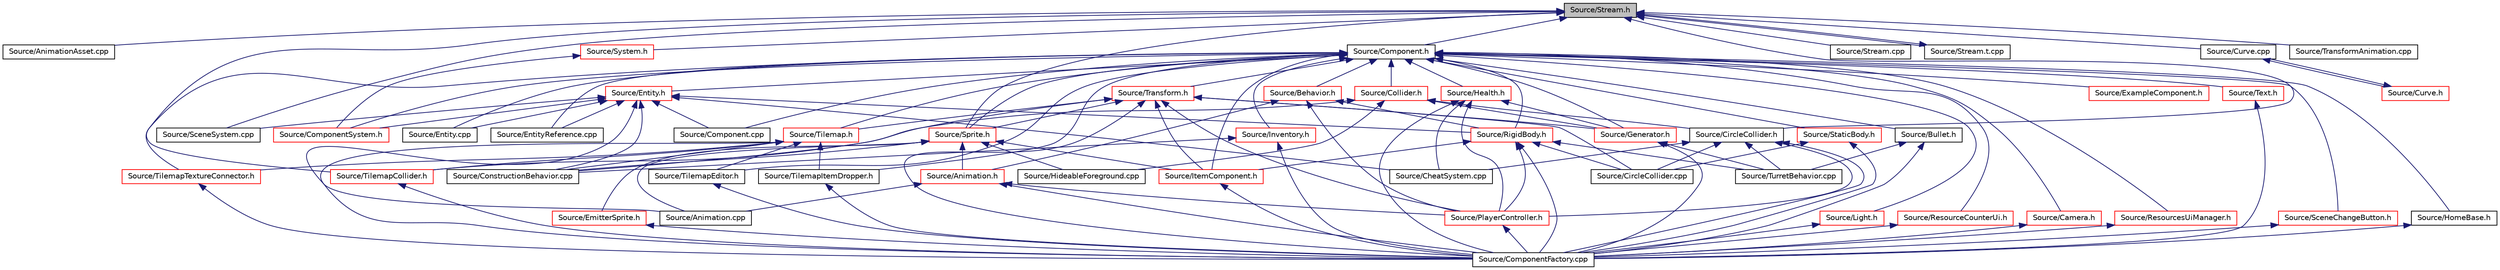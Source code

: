 digraph "Source/Stream.h"
{
 // LATEX_PDF_SIZE
  edge [fontname="Helvetica",fontsize="10",labelfontname="Helvetica",labelfontsize="10"];
  node [fontname="Helvetica",fontsize="10",shape=record];
  Node1 [label="Source/Stream.h",height=0.2,width=0.4,color="black", fillcolor="grey75", style="filled", fontcolor="black",tooltip="JSON File reading/writing."];
  Node1 -> Node2 [dir="back",color="midnightblue",fontsize="10",style="solid"];
  Node2 [label="Source/AnimationAsset.cpp",height=0.2,width=0.4,color="black", fillcolor="white", style="filled",URL="$AnimationAsset_8cpp.html",tooltip="Asset that contains information about a spritesheet animation."];
  Node1 -> Node3 [dir="back",color="midnightblue",fontsize="10",style="solid"];
  Node3 [label="Source/CircleCollider.h",height=0.2,width=0.4,color="black", fillcolor="white", style="filled",URL="$CircleCollider_8h.html",tooltip="Circle-shaped collider."];
  Node3 -> Node4 [dir="back",color="midnightblue",fontsize="10",style="solid"];
  Node4 [label="Source/CheatSystem.cpp",height=0.2,width=0.4,color="black", fillcolor="white", style="filled",URL="$CheatSystem_8cpp.html",tooltip="CheatSystem Class definition."];
  Node3 -> Node5 [dir="back",color="midnightblue",fontsize="10",style="solid"];
  Node5 [label="Source/CircleCollider.cpp",height=0.2,width=0.4,color="black", fillcolor="white", style="filled",URL="$CircleCollider_8cpp.html",tooltip="Circle-shaped collider."];
  Node3 -> Node6 [dir="back",color="midnightblue",fontsize="10",style="solid"];
  Node6 [label="Source/ComponentFactory.cpp",height=0.2,width=0.4,color="black", fillcolor="white", style="filled",URL="$ComponentFactory_8cpp.html",tooltip="Definitions for the component factory class."];
  Node3 -> Node7 [dir="back",color="midnightblue",fontsize="10",style="solid"];
  Node7 [label="Source/PlayerController.h",height=0.2,width=0.4,color="red", fillcolor="white", style="filled",URL="$PlayerController_8h.html",tooltip="PlayerController Behaviour Class."];
  Node7 -> Node6 [dir="back",color="midnightblue",fontsize="10",style="solid"];
  Node3 -> Node10 [dir="back",color="midnightblue",fontsize="10",style="solid"];
  Node10 [label="Source/TurretBehavior.cpp",height=0.2,width=0.4,color="black", fillcolor="white", style="filled",URL="$TurretBehavior_8cpp.html",tooltip="Behavior Compenent for Basic Turret"];
  Node1 -> Node11 [dir="back",color="midnightblue",fontsize="10",style="solid"];
  Node11 [label="Source/Component.h",height=0.2,width=0.4,color="black", fillcolor="white", style="filled",URL="$Component_8h.html",tooltip="Virtual component header."];
  Node11 -> Node12 [dir="back",color="midnightblue",fontsize="10",style="solid"];
  Node12 [label="Source/Behavior.h",height=0.2,width=0.4,color="red", fillcolor="white", style="filled",URL="$Behavior_8h.html",tooltip="Virtual behavior component header."];
  Node12 -> Node13 [dir="back",color="midnightblue",fontsize="10",style="solid"];
  Node13 [label="Source/Animation.h",height=0.2,width=0.4,color="red", fillcolor="white", style="filled",URL="$Animation_8h.html",tooltip="animation component class"];
  Node13 -> Node14 [dir="back",color="midnightblue",fontsize="10",style="solid"];
  Node14 [label="Source/Animation.cpp",height=0.2,width=0.4,color="black", fillcolor="white", style="filled",URL="$Animation_8cpp.html",tooltip="animation component implimentation"];
  Node13 -> Node6 [dir="back",color="midnightblue",fontsize="10",style="solid"];
  Node13 -> Node7 [dir="back",color="midnightblue",fontsize="10",style="solid"];
  Node12 -> Node7 [dir="back",color="midnightblue",fontsize="10",style="solid"];
  Node12 -> Node44 [dir="back",color="midnightblue",fontsize="10",style="solid"];
  Node44 [label="Source/RigidBody.h",height=0.2,width=0.4,color="red", fillcolor="white", style="filled",URL="$RigidBody_8h_source.html",tooltip=" "];
  Node44 -> Node5 [dir="back",color="midnightblue",fontsize="10",style="solid"];
  Node44 -> Node6 [dir="back",color="midnightblue",fontsize="10",style="solid"];
  Node44 -> Node53 [dir="back",color="midnightblue",fontsize="10",style="solid"];
  Node53 [label="Source/ItemComponent.h",height=0.2,width=0.4,color="red", fillcolor="white", style="filled",URL="$ItemComponent_8h.html",tooltip="Item in the world that can be picked up."];
  Node53 -> Node6 [dir="back",color="midnightblue",fontsize="10",style="solid"];
  Node44 -> Node7 [dir="back",color="midnightblue",fontsize="10",style="solid"];
  Node44 -> Node10 [dir="back",color="midnightblue",fontsize="10",style="solid"];
  Node11 -> Node56 [dir="back",color="midnightblue",fontsize="10",style="solid"];
  Node56 [label="Source/Bullet.h",height=0.2,width=0.4,color="black", fillcolor="white", style="filled",URL="$Bullet_8h_source.html",tooltip=" "];
  Node56 -> Node6 [dir="back",color="midnightblue",fontsize="10",style="solid"];
  Node56 -> Node10 [dir="back",color="midnightblue",fontsize="10",style="solid"];
  Node11 -> Node57 [dir="back",color="midnightblue",fontsize="10",style="solid"];
  Node57 [label="Source/Camera.h",height=0.2,width=0.4,color="red", fillcolor="white", style="filled",URL="$Camera_8h.html",tooltip="Camera component for rendering."];
  Node57 -> Node6 [dir="back",color="midnightblue",fontsize="10",style="solid"];
  Node11 -> Node67 [dir="back",color="midnightblue",fontsize="10",style="solid"];
  Node67 [label="Source/Collider.h",height=0.2,width=0.4,color="red", fillcolor="white", style="filled",URL="$Collider_8h.html",tooltip="Base component for detecting collisions."];
  Node67 -> Node3 [dir="back",color="midnightblue",fontsize="10",style="solid"];
  Node67 -> Node24 [dir="back",color="midnightblue",fontsize="10",style="solid"];
  Node24 [label="Source/Generator.h",height=0.2,width=0.4,color="red", fillcolor="white", style="filled",URL="$Generator_8h_source.html",tooltip=" "];
  Node24 -> Node6 [dir="back",color="midnightblue",fontsize="10",style="solid"];
  Node24 -> Node10 [dir="back",color="midnightblue",fontsize="10",style="solid"];
  Node67 -> Node32 [dir="back",color="midnightblue",fontsize="10",style="solid"];
  Node32 [label="Source/HideableForeground.cpp",height=0.2,width=0.4,color="black", fillcolor="white", style="filled",URL="$HideableForeground_8cpp.html",tooltip="Component that hides an attached Sprite when it overlaps something."];
  Node67 -> Node68 [dir="back",color="midnightblue",fontsize="10",style="solid"];
  Node68 [label="Source/TilemapCollider.h",height=0.2,width=0.4,color="red", fillcolor="white", style="filled",URL="$TilemapCollider_8h.html",tooltip="tilemap collider"];
  Node68 -> Node6 [dir="back",color="midnightblue",fontsize="10",style="solid"];
  Node11 -> Node69 [dir="back",color="midnightblue",fontsize="10",style="solid"];
  Node69 [label="Source/Component.cpp",height=0.2,width=0.4,color="black", fillcolor="white", style="filled",URL="$Component_8cpp.html",tooltip="Virtual component header."];
  Node11 -> Node70 [dir="back",color="midnightblue",fontsize="10",style="solid"];
  Node70 [label="Source/ComponentSystem.h",height=0.2,width=0.4,color="red", fillcolor="white", style="filled",URL="$ComponentSystem_8h.html",tooltip="System that keeps track of a specific kind of Component."];
  Node11 -> Node73 [dir="back",color="midnightblue",fontsize="10",style="solid"];
  Node73 [label="Source/Entity.cpp",height=0.2,width=0.4,color="black", fillcolor="white", style="filled",URL="$Entity_8cpp.html",tooltip="Function definitions for the Entity class."];
  Node11 -> Node74 [dir="back",color="midnightblue",fontsize="10",style="solid"];
  Node74 [label="Source/Entity.h",height=0.2,width=0.4,color="red", fillcolor="white", style="filled",URL="$Entity_8h.html",tooltip="Entity class which holds Components."];
  Node74 -> Node14 [dir="back",color="midnightblue",fontsize="10",style="solid"];
  Node74 -> Node4 [dir="back",color="midnightblue",fontsize="10",style="solid"];
  Node74 -> Node69 [dir="back",color="midnightblue",fontsize="10",style="solid"];
  Node74 -> Node70 [dir="back",color="midnightblue",fontsize="10",style="solid"];
  Node74 -> Node22 [dir="back",color="midnightblue",fontsize="10",style="solid"];
  Node22 [label="Source/ConstructionBehavior.cpp",height=0.2,width=0.4,color="black", fillcolor="white", style="filled",URL="$ConstructionBehavior_8cpp.html",tooltip="handles the construction of towers and modification of terrain"];
  Node74 -> Node73 [dir="back",color="midnightblue",fontsize="10",style="solid"];
  Node74 -> Node76 [dir="back",color="midnightblue",fontsize="10",style="solid"];
  Node76 [label="Source/EntityReference.cpp",height=0.2,width=0.4,color="black", fillcolor="white", style="filled",URL="$EntityReference_8cpp.html",tooltip="a reference to an Entity in the scene"];
  Node74 -> Node44 [dir="back",color="midnightblue",fontsize="10",style="solid"];
  Node74 -> Node80 [dir="back",color="midnightblue",fontsize="10",style="solid"];
  Node80 [label="Source/SceneSystem.cpp",height=0.2,width=0.4,color="black", fillcolor="white", style="filled",URL="$SceneSystem_8cpp.html",tooltip="handles the process of resetting and changing scenes"];
  Node11 -> Node76 [dir="back",color="midnightblue",fontsize="10",style="solid"];
  Node11 -> Node90 [dir="back",color="midnightblue",fontsize="10",style="solid"];
  Node90 [label="Source/ExampleComponent.h",height=0.2,width=0.4,color="red", fillcolor="white", style="filled",URL="$ExampleComponent_8h.html",tooltip="DESCRIPTION HERE."];
  Node11 -> Node24 [dir="back",color="midnightblue",fontsize="10",style="solid"];
  Node11 -> Node92 [dir="back",color="midnightblue",fontsize="10",style="solid"];
  Node92 [label="Source/Health.h",height=0.2,width=0.4,color="red", fillcolor="white", style="filled",URL="$Health_8h_source.html",tooltip=" "];
  Node92 -> Node4 [dir="back",color="midnightblue",fontsize="10",style="solid"];
  Node92 -> Node6 [dir="back",color="midnightblue",fontsize="10",style="solid"];
  Node92 -> Node24 [dir="back",color="midnightblue",fontsize="10",style="solid"];
  Node92 -> Node7 [dir="back",color="midnightblue",fontsize="10",style="solid"];
  Node11 -> Node93 [dir="back",color="midnightblue",fontsize="10",style="solid"];
  Node93 [label="Source/HomeBase.h",height=0.2,width=0.4,color="black", fillcolor="white", style="filled",URL="$HomeBase_8h_source.html",tooltip=" "];
  Node93 -> Node6 [dir="back",color="midnightblue",fontsize="10",style="solid"];
  Node11 -> Node94 [dir="back",color="midnightblue",fontsize="10",style="solid"];
  Node94 [label="Source/Inventory.h",height=0.2,width=0.4,color="red", fillcolor="white", style="filled",URL="$Inventory_8h.html",tooltip="Inventory component that stores items."];
  Node94 -> Node6 [dir="back",color="midnightblue",fontsize="10",style="solid"];
  Node94 -> Node22 [dir="back",color="midnightblue",fontsize="10",style="solid"];
  Node11 -> Node53 [dir="back",color="midnightblue",fontsize="10",style="solid"];
  Node11 -> Node96 [dir="back",color="midnightblue",fontsize="10",style="solid"];
  Node96 [label="Source/Light.h",height=0.2,width=0.4,color="red", fillcolor="white", style="filled",URL="$Light_8h.html",tooltip="Light source component. It shines."];
  Node96 -> Node6 [dir="back",color="midnightblue",fontsize="10",style="solid"];
  Node11 -> Node97 [dir="back",color="midnightblue",fontsize="10",style="solid"];
  Node97 [label="Source/ResourceCounterUi.h",height=0.2,width=0.4,color="red", fillcolor="white", style="filled",URL="$ResourceCounterUi_8h.html",tooltip="Ui Component that displays a resource sprite and a count."];
  Node97 -> Node6 [dir="back",color="midnightblue",fontsize="10",style="solid"];
  Node11 -> Node98 [dir="back",color="midnightblue",fontsize="10",style="solid"];
  Node98 [label="Source/ResourcesUiManager.h",height=0.2,width=0.4,color="red", fillcolor="white", style="filled",URL="$ResourcesUiManager_8h.html",tooltip="Component that manages the UI for displaying what resources a player currently has."];
  Node98 -> Node6 [dir="back",color="midnightblue",fontsize="10",style="solid"];
  Node11 -> Node44 [dir="back",color="midnightblue",fontsize="10",style="solid"];
  Node11 -> Node99 [dir="back",color="midnightblue",fontsize="10",style="solid"];
  Node99 [label="Source/SceneChangeButton.h",height=0.2,width=0.4,color="red", fillcolor="white", style="filled",URL="$SceneChangeButton_8h.html",tooltip="Component that changes the scene when clicked."];
  Node99 -> Node6 [dir="back",color="midnightblue",fontsize="10",style="solid"];
  Node11 -> Node101 [dir="back",color="midnightblue",fontsize="10",style="solid"];
  Node101 [label="Source/Sprite.h",height=0.2,width=0.4,color="red", fillcolor="white", style="filled",URL="$Sprite_8h_source.html",tooltip=" "];
  Node101 -> Node14 [dir="back",color="midnightblue",fontsize="10",style="solid"];
  Node101 -> Node13 [dir="back",color="midnightblue",fontsize="10",style="solid"];
  Node101 -> Node22 [dir="back",color="midnightblue",fontsize="10",style="solid"];
  Node101 -> Node102 [dir="back",color="midnightblue",fontsize="10",style="solid"];
  Node102 [label="Source/EmitterSprite.h",height=0.2,width=0.4,color="red", fillcolor="white", style="filled",URL="$EmitterSprite_8h.html",tooltip="Renders particles using data from SSBO."];
  Node102 -> Node6 [dir="back",color="midnightblue",fontsize="10",style="solid"];
  Node101 -> Node32 [dir="back",color="midnightblue",fontsize="10",style="solid"];
  Node101 -> Node53 [dir="back",color="midnightblue",fontsize="10",style="solid"];
  Node11 -> Node106 [dir="back",color="midnightblue",fontsize="10",style="solid"];
  Node106 [label="Source/StaticBody.h",height=0.2,width=0.4,color="red", fillcolor="white", style="filled",URL="$StaticBody_8h.html",tooltip="pysics body which can be collided with and does not move"];
  Node106 -> Node5 [dir="back",color="midnightblue",fontsize="10",style="solid"];
  Node106 -> Node6 [dir="back",color="midnightblue",fontsize="10",style="solid"];
  Node11 -> Node108 [dir="back",color="midnightblue",fontsize="10",style="solid"];
  Node108 [label="Source/Text.h",height=0.2,width=0.4,color="red", fillcolor="white", style="filled",URL="$Text_8h.html",tooltip="Component that makes use of Tilemap to draw text."];
  Node108 -> Node6 [dir="back",color="midnightblue",fontsize="10",style="solid"];
  Node11 -> Node83 [dir="back",color="midnightblue",fontsize="10",style="solid"];
  Node83 [label="Source/Tilemap.h",height=0.2,width=0.4,color="red", fillcolor="white", style="filled",URL="$Tilemap_8h.html",tooltip="Tilemap component - loads and manages a tilemap array."];
  Node83 -> Node6 [dir="back",color="midnightblue",fontsize="10",style="solid"];
  Node83 -> Node22 [dir="back",color="midnightblue",fontsize="10",style="solid"];
  Node83 -> Node68 [dir="back",color="midnightblue",fontsize="10",style="solid"];
  Node83 -> Node86 [dir="back",color="midnightblue",fontsize="10",style="solid"];
  Node86 [label="Source/TilemapEditor.h",height=0.2,width=0.4,color="black", fillcolor="white", style="filled",URL="$TilemapEditor_8h.html",tooltip="Component that allows direct editing of a Tilemap."];
  Node86 -> Node6 [dir="back",color="midnightblue",fontsize="10",style="solid"];
  Node83 -> Node87 [dir="back",color="midnightblue",fontsize="10",style="solid"];
  Node87 [label="Source/TilemapItemDropper.h",height=0.2,width=0.4,color="black", fillcolor="white", style="filled",URL="$TilemapItemDropper_8h.html",tooltip="Drops an item whenever a tile is broken."];
  Node87 -> Node6 [dir="back",color="midnightblue",fontsize="10",style="solid"];
  Node83 -> Node89 [dir="back",color="midnightblue",fontsize="10",style="solid"];
  Node89 [label="Source/TilemapTextureConnector.h",height=0.2,width=0.4,color="red", fillcolor="white", style="filled",URL="$TilemapTextureConnector_8h.html",tooltip="Component that uses a parent 'source' tilemap to update a child tilemap with connected textures."];
  Node89 -> Node6 [dir="back",color="midnightblue",fontsize="10",style="solid"];
  Node11 -> Node86 [dir="back",color="midnightblue",fontsize="10",style="solid"];
  Node11 -> Node87 [dir="back",color="midnightblue",fontsize="10",style="solid"];
  Node11 -> Node89 [dir="back",color="midnightblue",fontsize="10",style="solid"];
  Node11 -> Node109 [dir="back",color="midnightblue",fontsize="10",style="solid"];
  Node109 [label="Source/Transform.h",height=0.2,width=0.4,color="red", fillcolor="white", style="filled",URL="$Transform_8h.html",tooltip="Transform."];
  Node109 -> Node5 [dir="back",color="midnightblue",fontsize="10",style="solid"];
  Node109 -> Node6 [dir="back",color="midnightblue",fontsize="10",style="solid"];
  Node109 -> Node22 [dir="back",color="midnightblue",fontsize="10",style="solid"];
  Node109 -> Node24 [dir="back",color="midnightblue",fontsize="10",style="solid"];
  Node109 -> Node53 [dir="back",color="midnightblue",fontsize="10",style="solid"];
  Node109 -> Node7 [dir="back",color="midnightblue",fontsize="10",style="solid"];
  Node109 -> Node101 [dir="back",color="midnightblue",fontsize="10",style="solid"];
  Node109 -> Node83 [dir="back",color="midnightblue",fontsize="10",style="solid"];
  Node1 -> Node114 [dir="back",color="midnightblue",fontsize="10",style="solid"];
  Node114 [label="Source/Curve.cpp",height=0.2,width=0.4,color="black", fillcolor="white", style="filled",URL="$Curve_8cpp.html",tooltip="class for interpolating between sequences of values"];
  Node114 -> Node115 [dir="back",color="midnightblue",fontsize="10",style="solid"];
  Node115 [label="Source/Curve.h",height=0.2,width=0.4,color="red", fillcolor="white", style="filled",URL="$Curve_8h.html",tooltip="class for interpolating between sequences of values"];
  Node115 -> Node114 [dir="back",color="midnightblue",fontsize="10",style="solid"];
  Node1 -> Node80 [dir="back",color="midnightblue",fontsize="10",style="solid"];
  Node1 -> Node101 [dir="back",color="midnightblue",fontsize="10",style="solid"];
  Node1 -> Node118 [dir="back",color="midnightblue",fontsize="10",style="solid"];
  Node118 [label="Source/Stream.cpp",height=0.2,width=0.4,color="black", fillcolor="white", style="filled",URL="$Stream_8cpp.html",tooltip="JSON File reading/writing."];
  Node1 -> Node119 [dir="back",color="midnightblue",fontsize="10",style="solid"];
  Node119 [label="Source/Stream.t.cpp",height=0.2,width=0.4,color="black", fillcolor="white", style="filled",URL="$Stream_8t_8cpp.html",tooltip="JSON File reading/writing."];
  Node119 -> Node1 [dir="back",color="midnightblue",fontsize="10",style="solid"];
  Node1 -> Node120 [dir="back",color="midnightblue",fontsize="10",style="solid"];
  Node120 [label="Source/System.h",height=0.2,width=0.4,color="red", fillcolor="white", style="filled",URL="$System_8h.html",tooltip="Base class for all Systems."];
  Node120 -> Node70 [dir="back",color="midnightblue",fontsize="10",style="solid"];
  Node1 -> Node68 [dir="back",color="midnightblue",fontsize="10",style="solid"];
  Node1 -> Node117 [dir="back",color="midnightblue",fontsize="10",style="solid"];
  Node117 [label="Source/TransformAnimation.cpp",height=0.2,width=0.4,color="black", fillcolor="white", style="filled",URL="$TransformAnimation_8cpp.html",tooltip="Asset that animates a Transform with Curves."];
}
